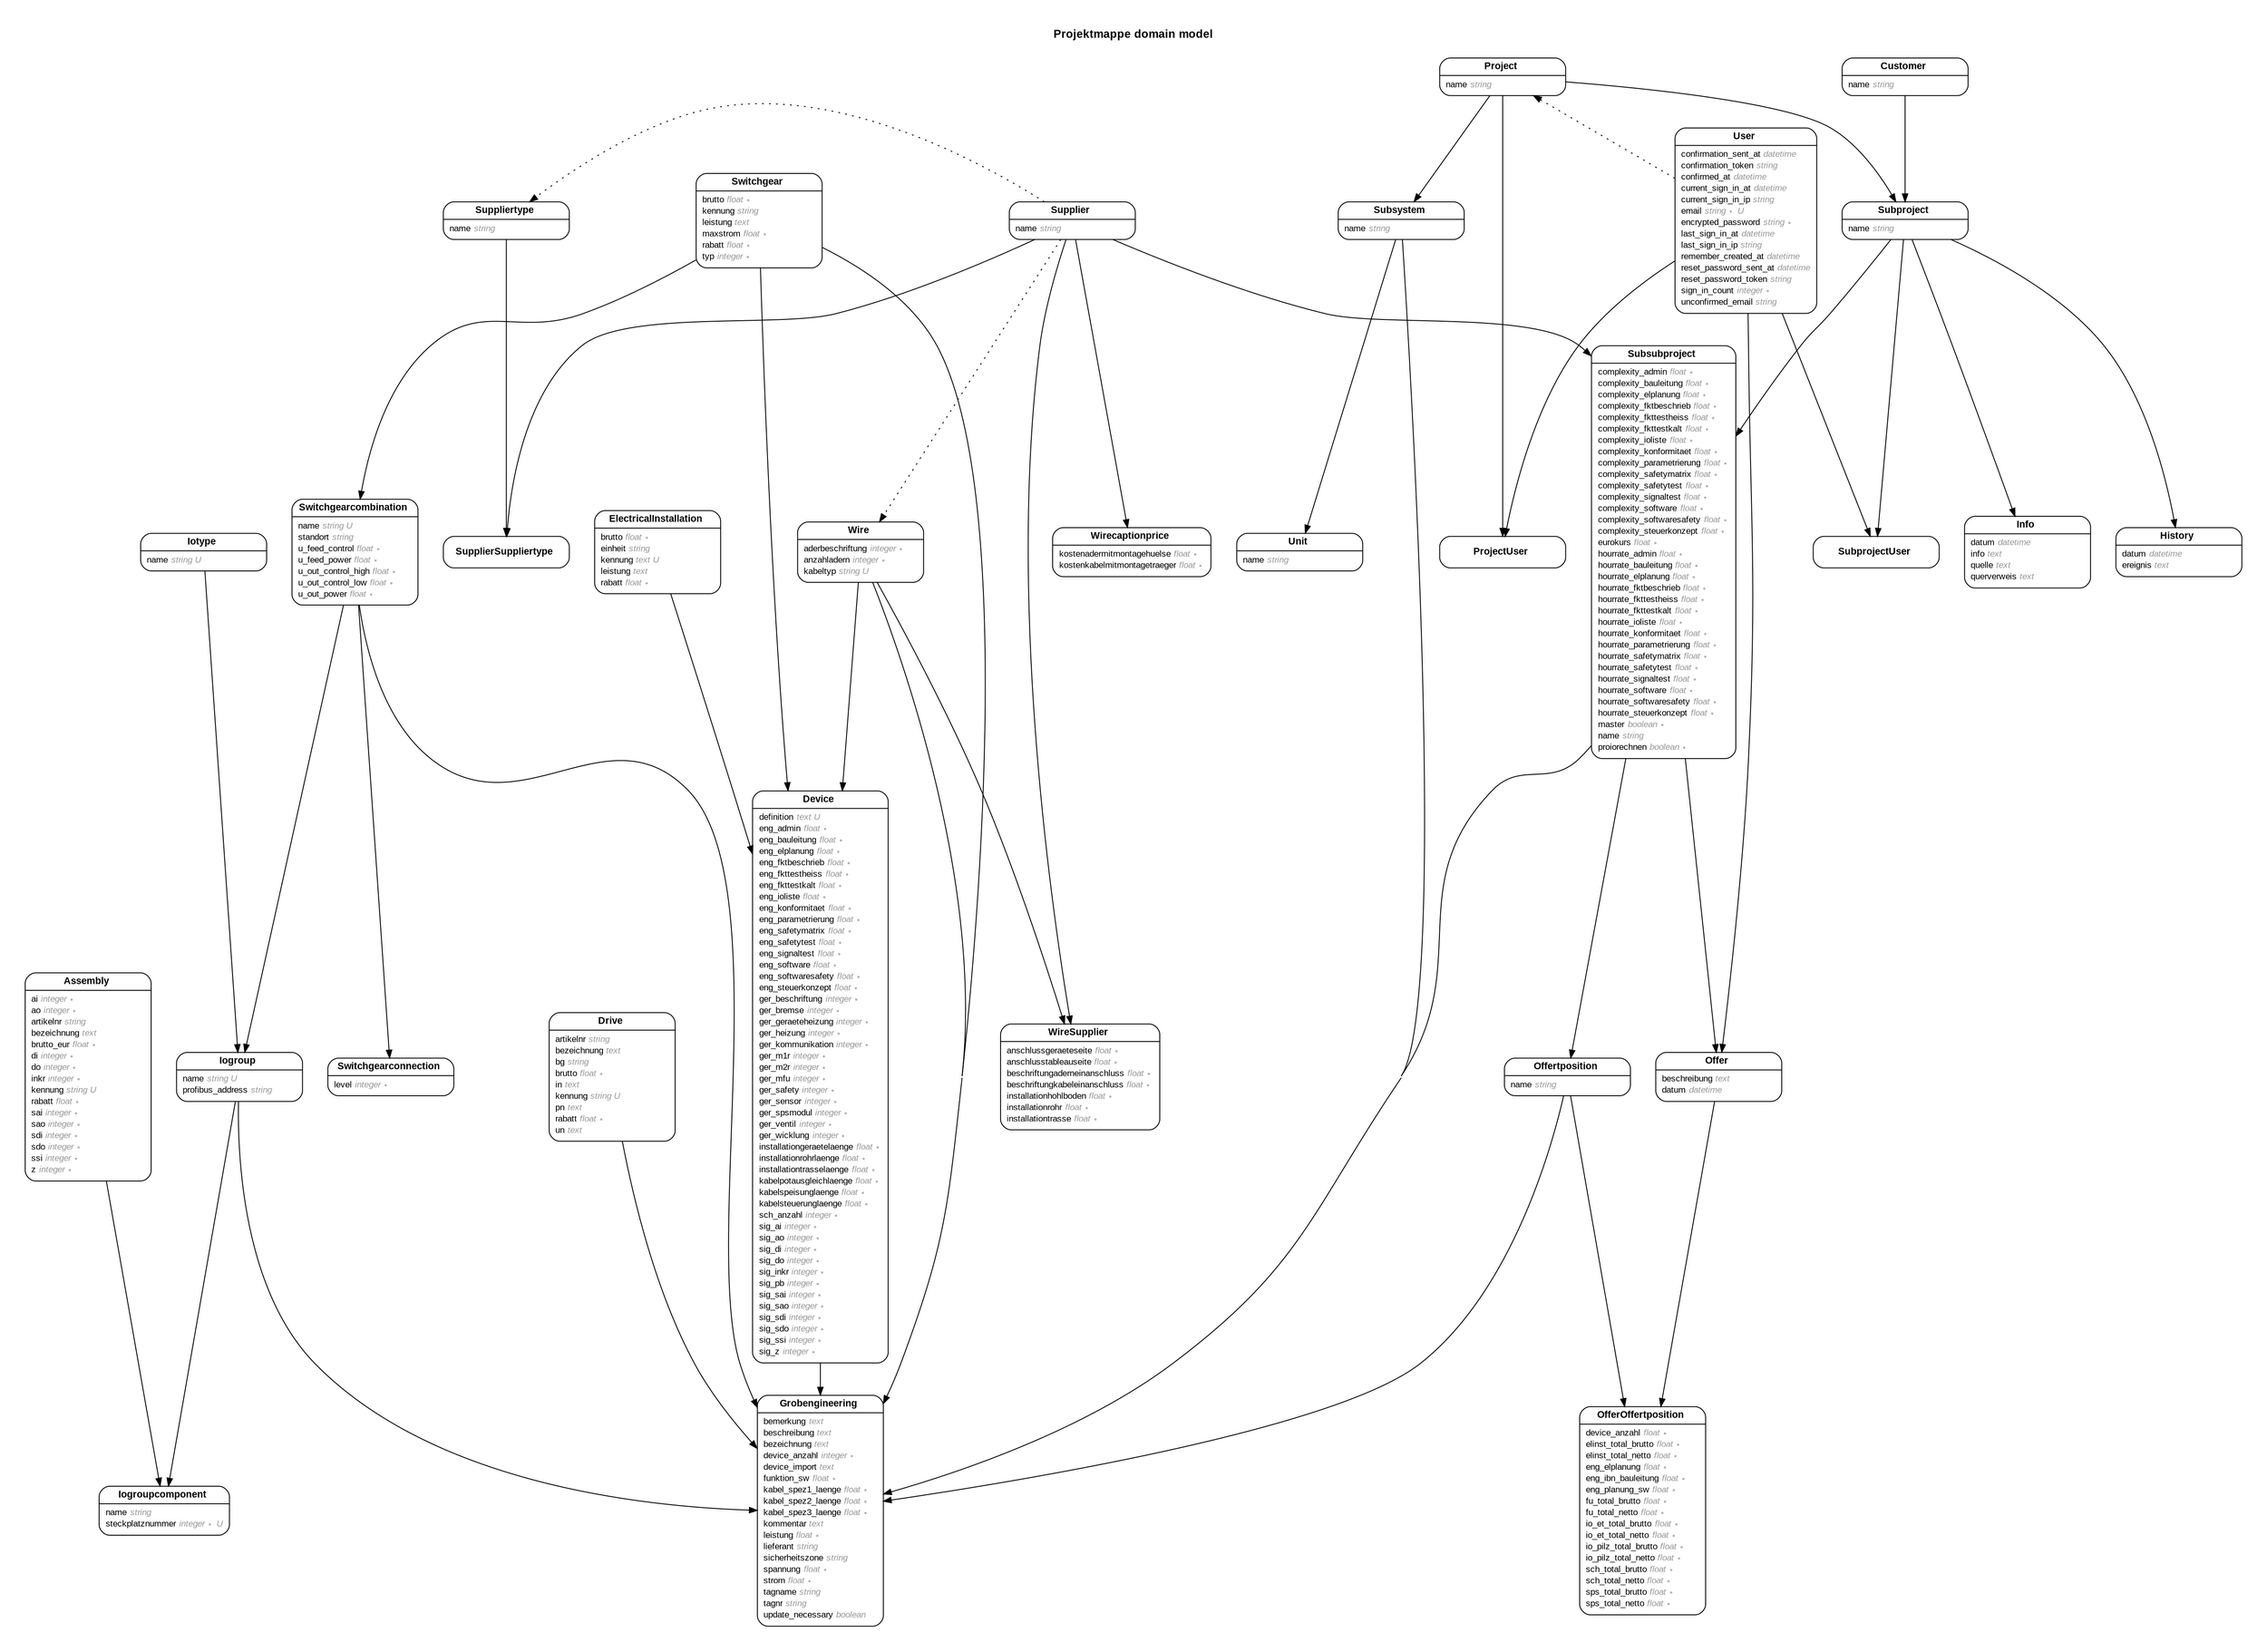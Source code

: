 digraph Projektmappe {
rankdir = "LR";
ranksep = "0.5";
nodesep = "0.4";
pad = "0.4,0.4";
margin = "0,0";
concentrate = "true";
labelloc = "t";
fontsize = "13";
fontname = "Arial Bold";
splines = "spline";
node[ shape  =  "Mrecord" , fontsize  =  "10" , fontname  =  "Arial" , margin  =  "0.07,0.05" , penwidth  =  "1.0"];
edge[ fontname  =  "Arial" , fontsize  =  "7" , dir  =  "both" , arrowsize  =  "0.9" , penwidth  =  "1.0" , labelangle  =  "32" , labeldistance  =  "1.8"];
rankdir = "TB";
label = "Projektmappe domain model\n\n";
m_Assembly [label = <{<table border="0" align="center" cellspacing="0.5" cellpadding="0" width="134">
  <tr><td align="center" valign="bottom" width="130"><font face="Arial Bold" point-size="11">Assembly</font></td></tr>
</table>
|
<table border="0" align="left" cellspacing="2" cellpadding="0" width="134">
  <tr><td align="left" width="130" port="ai">ai <font face="Arial Italic" color="grey60">integer ∗</font></td></tr>
  <tr><td align="left" width="130" port="ao">ao <font face="Arial Italic" color="grey60">integer ∗</font></td></tr>
  <tr><td align="left" width="130" port="artikelnr">artikelnr <font face="Arial Italic" color="grey60">string</font></td></tr>
  <tr><td align="left" width="130" port="bezeichnung">bezeichnung <font face="Arial Italic" color="grey60">text</font></td></tr>
  <tr><td align="left" width="130" port="brutto_eur">brutto_eur <font face="Arial Italic" color="grey60">float ∗</font></td></tr>
  <tr><td align="left" width="130" port="di">di <font face="Arial Italic" color="grey60">integer ∗</font></td></tr>
  <tr><td align="left" width="130" port="do">do <font face="Arial Italic" color="grey60">integer ∗</font></td></tr>
  <tr><td align="left" width="130" port="inkr">inkr <font face="Arial Italic" color="grey60">integer ∗</font></td></tr>
  <tr><td align="left" width="130" port="kennung">kennung <font face="Arial Italic" color="grey60">string U</font></td></tr>
  <tr><td align="left" width="130" port="rabatt">rabatt <font face="Arial Italic" color="grey60">float ∗</font></td></tr>
  <tr><td align="left" width="130" port="sai">sai <font face="Arial Italic" color="grey60">integer ∗</font></td></tr>
  <tr><td align="left" width="130" port="sao">sao <font face="Arial Italic" color="grey60">integer ∗</font></td></tr>
  <tr><td align="left" width="130" port="sdi">sdi <font face="Arial Italic" color="grey60">integer ∗</font></td></tr>
  <tr><td align="left" width="130" port="sdo">sdo <font face="Arial Italic" color="grey60">integer ∗</font></td></tr>
  <tr><td align="left" width="130" port="ssi">ssi <font face="Arial Italic" color="grey60">integer ∗</font></td></tr>
  <tr><td align="left" width="130" port="z">z <font face="Arial Italic" color="grey60">integer ∗</font></td></tr>
</table>
}>];
m_Customer [label = <{<table border="0" align="center" cellspacing="0.5" cellpadding="0" width="134">
  <tr><td align="center" valign="bottom" width="130"><font face="Arial Bold" point-size="11">Customer</font></td></tr>
</table>
|
<table border="0" align="left" cellspacing="2" cellpadding="0" width="134">
  <tr><td align="left" width="130" port="name">name <font face="Arial Italic" color="grey60">string</font></td></tr>
</table>
}>];
m_Device [label = <{<table border="0" align="center" cellspacing="0.5" cellpadding="0" width="134">
  <tr><td align="center" valign="bottom" width="130"><font face="Arial Bold" point-size="11">Device</font></td></tr>
</table>
|
<table border="0" align="left" cellspacing="2" cellpadding="0" width="134">
  <tr><td align="left" width="130" port="definition">definition <font face="Arial Italic" color="grey60">text U</font></td></tr>
  <tr><td align="left" width="130" port="eng_admin">eng_admin <font face="Arial Italic" color="grey60">float ∗</font></td></tr>
  <tr><td align="left" width="130" port="eng_bauleitung">eng_bauleitung <font face="Arial Italic" color="grey60">float ∗</font></td></tr>
  <tr><td align="left" width="130" port="eng_elplanung">eng_elplanung <font face="Arial Italic" color="grey60">float ∗</font></td></tr>
  <tr><td align="left" width="130" port="eng_fktbeschrieb">eng_fktbeschrieb <font face="Arial Italic" color="grey60">float ∗</font></td></tr>
  <tr><td align="left" width="130" port="eng_fkttestheiss">eng_fkttestheiss <font face="Arial Italic" color="grey60">float ∗</font></td></tr>
  <tr><td align="left" width="130" port="eng_fkttestkalt">eng_fkttestkalt <font face="Arial Italic" color="grey60">float ∗</font></td></tr>
  <tr><td align="left" width="130" port="eng_ioliste">eng_ioliste <font face="Arial Italic" color="grey60">float ∗</font></td></tr>
  <tr><td align="left" width="130" port="eng_konformitaet">eng_konformitaet <font face="Arial Italic" color="grey60">float ∗</font></td></tr>
  <tr><td align="left" width="130" port="eng_parametrierung">eng_parametrierung <font face="Arial Italic" color="grey60">float ∗</font></td></tr>
  <tr><td align="left" width="130" port="eng_safetymatrix">eng_safetymatrix <font face="Arial Italic" color="grey60">float ∗</font></td></tr>
  <tr><td align="left" width="130" port="eng_safetytest">eng_safetytest <font face="Arial Italic" color="grey60">float ∗</font></td></tr>
  <tr><td align="left" width="130" port="eng_signaltest">eng_signaltest <font face="Arial Italic" color="grey60">float ∗</font></td></tr>
  <tr><td align="left" width="130" port="eng_software">eng_software <font face="Arial Italic" color="grey60">float ∗</font></td></tr>
  <tr><td align="left" width="130" port="eng_softwaresafety">eng_softwaresafety <font face="Arial Italic" color="grey60">float ∗</font></td></tr>
  <tr><td align="left" width="130" port="eng_steuerkonzept">eng_steuerkonzept <font face="Arial Italic" color="grey60">float ∗</font></td></tr>
  <tr><td align="left" width="130" port="ger_beschriftung">ger_beschriftung <font face="Arial Italic" color="grey60">integer ∗</font></td></tr>
  <tr><td align="left" width="130" port="ger_bremse">ger_bremse <font face="Arial Italic" color="grey60">integer ∗</font></td></tr>
  <tr><td align="left" width="130" port="ger_geraeteheizung">ger_geraeteheizung <font face="Arial Italic" color="grey60">integer ∗</font></td></tr>
  <tr><td align="left" width="130" port="ger_heizung">ger_heizung <font face="Arial Italic" color="grey60">integer ∗</font></td></tr>
  <tr><td align="left" width="130" port="ger_kommunikation">ger_kommunikation <font face="Arial Italic" color="grey60">integer ∗</font></td></tr>
  <tr><td align="left" width="130" port="ger_m1r">ger_m1r <font face="Arial Italic" color="grey60">integer ∗</font></td></tr>
  <tr><td align="left" width="130" port="ger_m2r">ger_m2r <font face="Arial Italic" color="grey60">integer ∗</font></td></tr>
  <tr><td align="left" width="130" port="ger_mfu">ger_mfu <font face="Arial Italic" color="grey60">integer ∗</font></td></tr>
  <tr><td align="left" width="130" port="ger_safety">ger_safety <font face="Arial Italic" color="grey60">integer ∗</font></td></tr>
  <tr><td align="left" width="130" port="ger_sensor">ger_sensor <font face="Arial Italic" color="grey60">integer ∗</font></td></tr>
  <tr><td align="left" width="130" port="ger_spsmodul">ger_spsmodul <font face="Arial Italic" color="grey60">integer ∗</font></td></tr>
  <tr><td align="left" width="130" port="ger_ventil">ger_ventil <font face="Arial Italic" color="grey60">integer ∗</font></td></tr>
  <tr><td align="left" width="130" port="ger_wicklung">ger_wicklung <font face="Arial Italic" color="grey60">integer ∗</font></td></tr>
  <tr><td align="left" width="130" port="installationgeraetelaenge">installationgeraetelaenge <font face="Arial Italic" color="grey60">float ∗</font></td></tr>
  <tr><td align="left" width="130" port="installationrohrlaenge">installationrohrlaenge <font face="Arial Italic" color="grey60">float ∗</font></td></tr>
  <tr><td align="left" width="130" port="installationtrasselaenge">installationtrasselaenge <font face="Arial Italic" color="grey60">float ∗</font></td></tr>
  <tr><td align="left" width="130" port="kabelpotausgleichlaenge">kabelpotausgleichlaenge <font face="Arial Italic" color="grey60">float ∗</font></td></tr>
  <tr><td align="left" width="130" port="kabelspeisunglaenge">kabelspeisunglaenge <font face="Arial Italic" color="grey60">float ∗</font></td></tr>
  <tr><td align="left" width="130" port="kabelsteuerunglaenge">kabelsteuerunglaenge <font face="Arial Italic" color="grey60">float ∗</font></td></tr>
  <tr><td align="left" width="130" port="sch_anzahl">sch_anzahl <font face="Arial Italic" color="grey60">integer ∗</font></td></tr>
  <tr><td align="left" width="130" port="sig_ai">sig_ai <font face="Arial Italic" color="grey60">integer ∗</font></td></tr>
  <tr><td align="left" width="130" port="sig_ao">sig_ao <font face="Arial Italic" color="grey60">integer ∗</font></td></tr>
  <tr><td align="left" width="130" port="sig_di">sig_di <font face="Arial Italic" color="grey60">integer ∗</font></td></tr>
  <tr><td align="left" width="130" port="sig_do">sig_do <font face="Arial Italic" color="grey60">integer ∗</font></td></tr>
  <tr><td align="left" width="130" port="sig_inkr">sig_inkr <font face="Arial Italic" color="grey60">integer ∗</font></td></tr>
  <tr><td align="left" width="130" port="sig_pb">sig_pb <font face="Arial Italic" color="grey60">integer ∗</font></td></tr>
  <tr><td align="left" width="130" port="sig_sai">sig_sai <font face="Arial Italic" color="grey60">integer ∗</font></td></tr>
  <tr><td align="left" width="130" port="sig_sao">sig_sao <font face="Arial Italic" color="grey60">integer ∗</font></td></tr>
  <tr><td align="left" width="130" port="sig_sdi">sig_sdi <font face="Arial Italic" color="grey60">integer ∗</font></td></tr>
  <tr><td align="left" width="130" port="sig_sdo">sig_sdo <font face="Arial Italic" color="grey60">integer ∗</font></td></tr>
  <tr><td align="left" width="130" port="sig_ssi">sig_ssi <font face="Arial Italic" color="grey60">integer ∗</font></td></tr>
  <tr><td align="left" width="130" port="sig_z">sig_z <font face="Arial Italic" color="grey60">integer ∗</font></td></tr>
</table>
}>];
m_Drive [label = <{<table border="0" align="center" cellspacing="0.5" cellpadding="0" width="134">
  <tr><td align="center" valign="bottom" width="130"><font face="Arial Bold" point-size="11">Drive</font></td></tr>
</table>
|
<table border="0" align="left" cellspacing="2" cellpadding="0" width="134">
  <tr><td align="left" width="130" port="artikelnr">artikelnr <font face="Arial Italic" color="grey60">string</font></td></tr>
  <tr><td align="left" width="130" port="bezeichnung">bezeichnung <font face="Arial Italic" color="grey60">text</font></td></tr>
  <tr><td align="left" width="130" port="bg">bg <font face="Arial Italic" color="grey60">string</font></td></tr>
  <tr><td align="left" width="130" port="brutto">brutto <font face="Arial Italic" color="grey60">float ∗</font></td></tr>
  <tr><td align="left" width="130" port="in">in <font face="Arial Italic" color="grey60">text</font></td></tr>
  <tr><td align="left" width="130" port="kennung">kennung <font face="Arial Italic" color="grey60">string U</font></td></tr>
  <tr><td align="left" width="130" port="pn">pn <font face="Arial Italic" color="grey60">text</font></td></tr>
  <tr><td align="left" width="130" port="rabatt">rabatt <font face="Arial Italic" color="grey60">float ∗</font></td></tr>
  <tr><td align="left" width="130" port="un">un <font face="Arial Italic" color="grey60">text</font></td></tr>
</table>
}>];
m_ElectricalInstallation [label = <{<table border="0" align="center" cellspacing="0.5" cellpadding="0" width="134">
  <tr><td align="center" valign="bottom" width="130"><font face="Arial Bold" point-size="11">ElectricalInstallation</font></td></tr>
</table>
|
<table border="0" align="left" cellspacing="2" cellpadding="0" width="134">
  <tr><td align="left" width="130" port="brutto">brutto <font face="Arial Italic" color="grey60">float ∗</font></td></tr>
  <tr><td align="left" width="130" port="einheit">einheit <font face="Arial Italic" color="grey60">string</font></td></tr>
  <tr><td align="left" width="130" port="kennung">kennung <font face="Arial Italic" color="grey60">text U</font></td></tr>
  <tr><td align="left" width="130" port="leistung">leistung <font face="Arial Italic" color="grey60">text</font></td></tr>
  <tr><td align="left" width="130" port="rabatt">rabatt <font face="Arial Italic" color="grey60">float ∗</font></td></tr>
</table>
}>];
m_Grobengineering [label = <{<table border="0" align="center" cellspacing="0.5" cellpadding="0" width="134">
  <tr><td align="center" valign="bottom" width="130"><font face="Arial Bold" point-size="11">Grobengineering</font></td></tr>
</table>
|
<table border="0" align="left" cellspacing="2" cellpadding="0" width="134">
  <tr><td align="left" width="130" port="bemerkung">bemerkung <font face="Arial Italic" color="grey60">text</font></td></tr>
  <tr><td align="left" width="130" port="beschreibung">beschreibung <font face="Arial Italic" color="grey60">text</font></td></tr>
  <tr><td align="left" width="130" port="bezeichnung">bezeichnung <font face="Arial Italic" color="grey60">text</font></td></tr>
  <tr><td align="left" width="130" port="device_anzahl">device_anzahl <font face="Arial Italic" color="grey60">integer ∗</font></td></tr>
  <tr><td align="left" width="130" port="device_import">device_import <font face="Arial Italic" color="grey60">text</font></td></tr>
  <tr><td align="left" width="130" port="funktion_sw">funktion_sw <font face="Arial Italic" color="grey60">float ∗</font></td></tr>
  <tr><td align="left" width="130" port="kabel_spez1_laenge">kabel_spez1_laenge <font face="Arial Italic" color="grey60">float ∗</font></td></tr>
  <tr><td align="left" width="130" port="kabel_spez2_laenge">kabel_spez2_laenge <font face="Arial Italic" color="grey60">float ∗</font></td></tr>
  <tr><td align="left" width="130" port="kabel_spez3_laenge">kabel_spez3_laenge <font face="Arial Italic" color="grey60">float ∗</font></td></tr>
  <tr><td align="left" width="130" port="kommentar">kommentar <font face="Arial Italic" color="grey60">text</font></td></tr>
  <tr><td align="left" width="130" port="leistung">leistung <font face="Arial Italic" color="grey60">float ∗</font></td></tr>
  <tr><td align="left" width="130" port="lieferant">lieferant <font face="Arial Italic" color="grey60">string</font></td></tr>
  <tr><td align="left" width="130" port="sicherheitszone">sicherheitszone <font face="Arial Italic" color="grey60">string</font></td></tr>
  <tr><td align="left" width="130" port="spannung">spannung <font face="Arial Italic" color="grey60">float ∗</font></td></tr>
  <tr><td align="left" width="130" port="strom">strom <font face="Arial Italic" color="grey60">float ∗</font></td></tr>
  <tr><td align="left" width="130" port="tagname">tagname <font face="Arial Italic" color="grey60">string</font></td></tr>
  <tr><td align="left" width="130" port="tagnr">tagnr <font face="Arial Italic" color="grey60">string</font></td></tr>
  <tr><td align="left" width="130" port="update_necessary">update_necessary <font face="Arial Italic" color="grey60">boolean</font></td></tr>
</table>
}>];
m_History [label = <{<table border="0" align="center" cellspacing="0.5" cellpadding="0" width="134">
  <tr><td align="center" valign="bottom" width="130"><font face="Arial Bold" point-size="11">History</font></td></tr>
</table>
|
<table border="0" align="left" cellspacing="2" cellpadding="0" width="134">
  <tr><td align="left" width="130" port="datum">datum <font face="Arial Italic" color="grey60">datetime</font></td></tr>
  <tr><td align="left" width="130" port="ereignis">ereignis <font face="Arial Italic" color="grey60">text</font></td></tr>
</table>
}>];
m_Info [label = <{<table border="0" align="center" cellspacing="0.5" cellpadding="0" width="134">
  <tr><td align="center" valign="bottom" width="130"><font face="Arial Bold" point-size="11">Info</font></td></tr>
</table>
|
<table border="0" align="left" cellspacing="2" cellpadding="0" width="134">
  <tr><td align="left" width="130" port="datum">datum <font face="Arial Italic" color="grey60">datetime</font></td></tr>
  <tr><td align="left" width="130" port="info">info <font face="Arial Italic" color="grey60">text</font></td></tr>
  <tr><td align="left" width="130" port="quelle">quelle <font face="Arial Italic" color="grey60">text</font></td></tr>
  <tr><td align="left" width="130" port="querverweis">querverweis <font face="Arial Italic" color="grey60">text</font></td></tr>
</table>
}>];
m_Iogroup [label = <{<table border="0" align="center" cellspacing="0.5" cellpadding="0" width="134">
  <tr><td align="center" valign="bottom" width="130"><font face="Arial Bold" point-size="11">Iogroup</font></td></tr>
</table>
|
<table border="0" align="left" cellspacing="2" cellpadding="0" width="134">
  <tr><td align="left" width="130" port="name">name <font face="Arial Italic" color="grey60">string U</font></td></tr>
  <tr><td align="left" width="130" port="profibus_address">profibus_address <font face="Arial Italic" color="grey60">string</font></td></tr>
</table>
}>];
m_Iogroupcomponent [label = <{<table border="0" align="center" cellspacing="0.5" cellpadding="0" width="134">
  <tr><td align="center" valign="bottom" width="130"><font face="Arial Bold" point-size="11">Iogroupcomponent</font></td></tr>
</table>
|
<table border="0" align="left" cellspacing="2" cellpadding="0" width="134">
  <tr><td align="left" width="130" port="name">name <font face="Arial Italic" color="grey60">string</font></td></tr>
  <tr><td align="left" width="130" port="steckplatznummer">steckplatznummer <font face="Arial Italic" color="grey60">integer ∗ U</font></td></tr>
</table>
}>];
m_Iotype [label = <{<table border="0" align="center" cellspacing="0.5" cellpadding="0" width="134">
  <tr><td align="center" valign="bottom" width="130"><font face="Arial Bold" point-size="11">Iotype</font></td></tr>
</table>
|
<table border="0" align="left" cellspacing="2" cellpadding="0" width="134">
  <tr><td align="left" width="130" port="name">name <font face="Arial Italic" color="grey60">string U</font></td></tr>
</table>
}>];
m_Offer [label = <{<table border="0" align="center" cellspacing="0.5" cellpadding="0" width="134">
  <tr><td align="center" valign="bottom" width="130"><font face="Arial Bold" point-size="11">Offer</font></td></tr>
</table>
|
<table border="0" align="left" cellspacing="2" cellpadding="0" width="134">
  <tr><td align="left" width="130" port="beschreibung">beschreibung <font face="Arial Italic" color="grey60">text</font></td></tr>
  <tr><td align="left" width="130" port="datum">datum <font face="Arial Italic" color="grey60">datetime</font></td></tr>
</table>
}>];
m_OfferOffertposition [label = <{<table border="0" align="center" cellspacing="0.5" cellpadding="0" width="134">
  <tr><td align="center" valign="bottom" width="130"><font face="Arial Bold" point-size="11">OfferOffertposition</font></td></tr>
</table>
|
<table border="0" align="left" cellspacing="2" cellpadding="0" width="134">
  <tr><td align="left" width="130" port="device_anzahl">device_anzahl <font face="Arial Italic" color="grey60">float ∗</font></td></tr>
  <tr><td align="left" width="130" port="elinst_total_brutto">elinst_total_brutto <font face="Arial Italic" color="grey60">float ∗</font></td></tr>
  <tr><td align="left" width="130" port="elinst_total_netto">elinst_total_netto <font face="Arial Italic" color="grey60">float ∗</font></td></tr>
  <tr><td align="left" width="130" port="eng_elplanung">eng_elplanung <font face="Arial Italic" color="grey60">float ∗</font></td></tr>
  <tr><td align="left" width="130" port="eng_ibn_bauleitung">eng_ibn_bauleitung <font face="Arial Italic" color="grey60">float ∗</font></td></tr>
  <tr><td align="left" width="130" port="eng_planung_sw">eng_planung_sw <font face="Arial Italic" color="grey60">float ∗</font></td></tr>
  <tr><td align="left" width="130" port="fu_total_brutto">fu_total_brutto <font face="Arial Italic" color="grey60">float ∗</font></td></tr>
  <tr><td align="left" width="130" port="fu_total_netto">fu_total_netto <font face="Arial Italic" color="grey60">float ∗</font></td></tr>
  <tr><td align="left" width="130" port="io_et_total_brutto">io_et_total_brutto <font face="Arial Italic" color="grey60">float ∗</font></td></tr>
  <tr><td align="left" width="130" port="io_et_total_netto">io_et_total_netto <font face="Arial Italic" color="grey60">float ∗</font></td></tr>
  <tr><td align="left" width="130" port="io_pilz_total_brutto">io_pilz_total_brutto <font face="Arial Italic" color="grey60">float ∗</font></td></tr>
  <tr><td align="left" width="130" port="io_pilz_total_netto">io_pilz_total_netto <font face="Arial Italic" color="grey60">float ∗</font></td></tr>
  <tr><td align="left" width="130" port="sch_total_brutto">sch_total_brutto <font face="Arial Italic" color="grey60">float ∗</font></td></tr>
  <tr><td align="left" width="130" port="sch_total_netto">sch_total_netto <font face="Arial Italic" color="grey60">float ∗</font></td></tr>
  <tr><td align="left" width="130" port="sps_total_brutto">sps_total_brutto <font face="Arial Italic" color="grey60">float ∗</font></td></tr>
  <tr><td align="left" width="130" port="sps_total_netto">sps_total_netto <font face="Arial Italic" color="grey60">float ∗</font></td></tr>
</table>
}>];
m_Offertposition [label = <{<table border="0" align="center" cellspacing="0.5" cellpadding="0" width="134">
  <tr><td align="center" valign="bottom" width="130"><font face="Arial Bold" point-size="11">Offertposition</font></td></tr>
</table>
|
<table border="0" align="left" cellspacing="2" cellpadding="0" width="134">
  <tr><td align="left" width="130" port="name">name <font face="Arial Italic" color="grey60">string</font></td></tr>
</table>
}>];
m_Project [label = <{<table border="0" align="center" cellspacing="0.5" cellpadding="0" width="134">
  <tr><td align="center" valign="bottom" width="130"><font face="Arial Bold" point-size="11">Project</font></td></tr>
</table>
|
<table border="0" align="left" cellspacing="2" cellpadding="0" width="134">
  <tr><td align="left" width="130" port="name">name <font face="Arial Italic" color="grey60">string</font></td></tr>
</table>
}>];
m_ProjectUser [label = <{<table border="0" align="center" cellspacing="0.5" cellpadding="0" width="134">
  <tr><td align="center" valign="bottom" width="130"><font face="Arial Bold" point-size="11">ProjectUser</font></td></tr>
</table>
}>];
m_Subproject [label = <{<table border="0" align="center" cellspacing="0.5" cellpadding="0" width="134">
  <tr><td align="center" valign="bottom" width="130"><font face="Arial Bold" point-size="11">Subproject</font></td></tr>
</table>
|
<table border="0" align="left" cellspacing="2" cellpadding="0" width="134">
  <tr><td align="left" width="130" port="name">name <font face="Arial Italic" color="grey60">string</font></td></tr>
</table>
}>];
m_SubprojectUser [label = <{<table border="0" align="center" cellspacing="0.5" cellpadding="0" width="134">
  <tr><td align="center" valign="bottom" width="130"><font face="Arial Bold" point-size="11">SubprojectUser</font></td></tr>
</table>
}>];
m_Subsubproject [label = <{<table border="0" align="center" cellspacing="0.5" cellpadding="0" width="134">
  <tr><td align="center" valign="bottom" width="130"><font face="Arial Bold" point-size="11">Subsubproject</font></td></tr>
</table>
|
<table border="0" align="left" cellspacing="2" cellpadding="0" width="134">
  <tr><td align="left" width="130" port="complexity_admin">complexity_admin <font face="Arial Italic" color="grey60">float ∗</font></td></tr>
  <tr><td align="left" width="130" port="complexity_bauleitung">complexity_bauleitung <font face="Arial Italic" color="grey60">float ∗</font></td></tr>
  <tr><td align="left" width="130" port="complexity_elplanung">complexity_elplanung <font face="Arial Italic" color="grey60">float ∗</font></td></tr>
  <tr><td align="left" width="130" port="complexity_fktbeschrieb">complexity_fktbeschrieb <font face="Arial Italic" color="grey60">float ∗</font></td></tr>
  <tr><td align="left" width="130" port="complexity_fkttestheiss">complexity_fkttestheiss <font face="Arial Italic" color="grey60">float ∗</font></td></tr>
  <tr><td align="left" width="130" port="complexity_fkttestkalt">complexity_fkttestkalt <font face="Arial Italic" color="grey60">float ∗</font></td></tr>
  <tr><td align="left" width="130" port="complexity_ioliste">complexity_ioliste <font face="Arial Italic" color="grey60">float ∗</font></td></tr>
  <tr><td align="left" width="130" port="complexity_konformitaet">complexity_konformitaet <font face="Arial Italic" color="grey60">float ∗</font></td></tr>
  <tr><td align="left" width="130" port="complexity_parametrierung">complexity_parametrierung <font face="Arial Italic" color="grey60">float ∗</font></td></tr>
  <tr><td align="left" width="130" port="complexity_safetymatrix">complexity_safetymatrix <font face="Arial Italic" color="grey60">float ∗</font></td></tr>
  <tr><td align="left" width="130" port="complexity_safetytest">complexity_safetytest <font face="Arial Italic" color="grey60">float ∗</font></td></tr>
  <tr><td align="left" width="130" port="complexity_signaltest">complexity_signaltest <font face="Arial Italic" color="grey60">float ∗</font></td></tr>
  <tr><td align="left" width="130" port="complexity_software">complexity_software <font face="Arial Italic" color="grey60">float ∗</font></td></tr>
  <tr><td align="left" width="130" port="complexity_softwaresafety">complexity_softwaresafety <font face="Arial Italic" color="grey60">float ∗</font></td></tr>
  <tr><td align="left" width="130" port="complexity_steuerkonzept">complexity_steuerkonzept <font face="Arial Italic" color="grey60">float ∗</font></td></tr>
  <tr><td align="left" width="130" port="eurokurs">eurokurs <font face="Arial Italic" color="grey60">float ∗</font></td></tr>
  <tr><td align="left" width="130" port="hourrate_admin">hourrate_admin <font face="Arial Italic" color="grey60">float ∗</font></td></tr>
  <tr><td align="left" width="130" port="hourrate_bauleitung">hourrate_bauleitung <font face="Arial Italic" color="grey60">float ∗</font></td></tr>
  <tr><td align="left" width="130" port="hourrate_elplanung">hourrate_elplanung <font face="Arial Italic" color="grey60">float ∗</font></td></tr>
  <tr><td align="left" width="130" port="hourrate_fktbeschrieb">hourrate_fktbeschrieb <font face="Arial Italic" color="grey60">float ∗</font></td></tr>
  <tr><td align="left" width="130" port="hourrate_fkttestheiss">hourrate_fkttestheiss <font face="Arial Italic" color="grey60">float ∗</font></td></tr>
  <tr><td align="left" width="130" port="hourrate_fkttestkalt">hourrate_fkttestkalt <font face="Arial Italic" color="grey60">float ∗</font></td></tr>
  <tr><td align="left" width="130" port="hourrate_ioliste">hourrate_ioliste <font face="Arial Italic" color="grey60">float ∗</font></td></tr>
  <tr><td align="left" width="130" port="hourrate_konformitaet">hourrate_konformitaet <font face="Arial Italic" color="grey60">float ∗</font></td></tr>
  <tr><td align="left" width="130" port="hourrate_parametrierung">hourrate_parametrierung <font face="Arial Italic" color="grey60">float ∗</font></td></tr>
  <tr><td align="left" width="130" port="hourrate_safetymatrix">hourrate_safetymatrix <font face="Arial Italic" color="grey60">float ∗</font></td></tr>
  <tr><td align="left" width="130" port="hourrate_safetytest">hourrate_safetytest <font face="Arial Italic" color="grey60">float ∗</font></td></tr>
  <tr><td align="left" width="130" port="hourrate_signaltest">hourrate_signaltest <font face="Arial Italic" color="grey60">float ∗</font></td></tr>
  <tr><td align="left" width="130" port="hourrate_software">hourrate_software <font face="Arial Italic" color="grey60">float ∗</font></td></tr>
  <tr><td align="left" width="130" port="hourrate_softwaresafety">hourrate_softwaresafety <font face="Arial Italic" color="grey60">float ∗</font></td></tr>
  <tr><td align="left" width="130" port="hourrate_steuerkonzept">hourrate_steuerkonzept <font face="Arial Italic" color="grey60">float ∗</font></td></tr>
  <tr><td align="left" width="130" port="master">master <font face="Arial Italic" color="grey60">boolean ∗</font></td></tr>
  <tr><td align="left" width="130" port="name">name <font face="Arial Italic" color="grey60">string</font></td></tr>
  <tr><td align="left" width="130" port="proiorechnen">proiorechnen <font face="Arial Italic" color="grey60">boolean ∗</font></td></tr>
</table>
}>];
m_Subsystem [label = <{<table border="0" align="center" cellspacing="0.5" cellpadding="0" width="134">
  <tr><td align="center" valign="bottom" width="130"><font face="Arial Bold" point-size="11">Subsystem</font></td></tr>
</table>
|
<table border="0" align="left" cellspacing="2" cellpadding="0" width="134">
  <tr><td align="left" width="130" port="name">name <font face="Arial Italic" color="grey60">string</font></td></tr>
</table>
}>];
m_Supplier [label = <{<table border="0" align="center" cellspacing="0.5" cellpadding="0" width="134">
  <tr><td align="center" valign="bottom" width="130"><font face="Arial Bold" point-size="11">Supplier</font></td></tr>
</table>
|
<table border="0" align="left" cellspacing="2" cellpadding="0" width="134">
  <tr><td align="left" width="130" port="name">name <font face="Arial Italic" color="grey60">string</font></td></tr>
</table>
}>];
m_SupplierSuppliertype [label = <{<table border="0" align="center" cellspacing="0.5" cellpadding="0" width="134">
  <tr><td align="center" valign="bottom" width="130"><font face="Arial Bold" point-size="11">SupplierSuppliertype</font></td></tr>
</table>
}>];
m_Suppliertype [label = <{<table border="0" align="center" cellspacing="0.5" cellpadding="0" width="134">
  <tr><td align="center" valign="bottom" width="130"><font face="Arial Bold" point-size="11">Suppliertype</font></td></tr>
</table>
|
<table border="0" align="left" cellspacing="2" cellpadding="0" width="134">
  <tr><td align="left" width="130" port="name">name <font face="Arial Italic" color="grey60">string</font></td></tr>
</table>
}>];
m_Switchgear [label = <{<table border="0" align="center" cellspacing="0.5" cellpadding="0" width="134">
  <tr><td align="center" valign="bottom" width="130"><font face="Arial Bold" point-size="11">Switchgear</font></td></tr>
</table>
|
<table border="0" align="left" cellspacing="2" cellpadding="0" width="134">
  <tr><td align="left" width="130" port="brutto">brutto <font face="Arial Italic" color="grey60">float ∗</font></td></tr>
  <tr><td align="left" width="130" port="kennung">kennung <font face="Arial Italic" color="grey60">string</font></td></tr>
  <tr><td align="left" width="130" port="leistung">leistung <font face="Arial Italic" color="grey60">text</font></td></tr>
  <tr><td align="left" width="130" port="maxstrom">maxstrom <font face="Arial Italic" color="grey60">float ∗</font></td></tr>
  <tr><td align="left" width="130" port="rabatt">rabatt <font face="Arial Italic" color="grey60">float ∗</font></td></tr>
  <tr><td align="left" width="130" port="typ">typ <font face="Arial Italic" color="grey60">integer ∗</font></td></tr>
</table>
}>];
m_Switchgearcombination [label = <{<table border="0" align="center" cellspacing="0.5" cellpadding="0" width="134">
  <tr><td align="center" valign="bottom" width="130"><font face="Arial Bold" point-size="11">Switchgearcombination</font></td></tr>
</table>
|
<table border="0" align="left" cellspacing="2" cellpadding="0" width="134">
  <tr><td align="left" width="130" port="name">name <font face="Arial Italic" color="grey60">string U</font></td></tr>
  <tr><td align="left" width="130" port="standort">standort <font face="Arial Italic" color="grey60">string</font></td></tr>
  <tr><td align="left" width="130" port="u_feed_control">u_feed_control <font face="Arial Italic" color="grey60">float ∗</font></td></tr>
  <tr><td align="left" width="130" port="u_feed_power">u_feed_power <font face="Arial Italic" color="grey60">float ∗</font></td></tr>
  <tr><td align="left" width="130" port="u_out_control_high">u_out_control_high <font face="Arial Italic" color="grey60">float ∗</font></td></tr>
  <tr><td align="left" width="130" port="u_out_control_low">u_out_control_low <font face="Arial Italic" color="grey60">float ∗</font></td></tr>
  <tr><td align="left" width="130" port="u_out_power">u_out_power <font face="Arial Italic" color="grey60">float ∗</font></td></tr>
</table>
}>];
m_Switchgearconnection [label = <{<table border="0" align="center" cellspacing="0.5" cellpadding="0" width="134">
  <tr><td align="center" valign="bottom" width="130"><font face="Arial Bold" point-size="11">Switchgearconnection</font></td></tr>
</table>
|
<table border="0" align="left" cellspacing="2" cellpadding="0" width="134">
  <tr><td align="left" width="130" port="level">level <font face="Arial Italic" color="grey60">integer ∗</font></td></tr>
</table>
}>];
m_Unit [label = <{<table border="0" align="center" cellspacing="0.5" cellpadding="0" width="134">
  <tr><td align="center" valign="bottom" width="130"><font face="Arial Bold" point-size="11">Unit</font></td></tr>
</table>
|
<table border="0" align="left" cellspacing="2" cellpadding="0" width="134">
  <tr><td align="left" width="130" port="name">name <font face="Arial Italic" color="grey60">string</font></td></tr>
</table>
}>];
m_User [label = <{<table border="0" align="center" cellspacing="0.5" cellpadding="0" width="134">
  <tr><td align="center" valign="bottom" width="130"><font face="Arial Bold" point-size="11">User</font></td></tr>
</table>
|
<table border="0" align="left" cellspacing="2" cellpadding="0" width="134">
  <tr><td align="left" width="130" port="confirmation_sent_at">confirmation_sent_at <font face="Arial Italic" color="grey60">datetime</font></td></tr>
  <tr><td align="left" width="130" port="confirmation_token">confirmation_token <font face="Arial Italic" color="grey60">string</font></td></tr>
  <tr><td align="left" width="130" port="confirmed_at">confirmed_at <font face="Arial Italic" color="grey60">datetime</font></td></tr>
  <tr><td align="left" width="130" port="current_sign_in_at">current_sign_in_at <font face="Arial Italic" color="grey60">datetime</font></td></tr>
  <tr><td align="left" width="130" port="current_sign_in_ip">current_sign_in_ip <font face="Arial Italic" color="grey60">string</font></td></tr>
  <tr><td align="left" width="130" port="email">email <font face="Arial Italic" color="grey60">string ∗ U</font></td></tr>
  <tr><td align="left" width="130" port="encrypted_password">encrypted_password <font face="Arial Italic" color="grey60">string ∗</font></td></tr>
  <tr><td align="left" width="130" port="last_sign_in_at">last_sign_in_at <font face="Arial Italic" color="grey60">datetime</font></td></tr>
  <tr><td align="left" width="130" port="last_sign_in_ip">last_sign_in_ip <font face="Arial Italic" color="grey60">string</font></td></tr>
  <tr><td align="left" width="130" port="remember_created_at">remember_created_at <font face="Arial Italic" color="grey60">datetime</font></td></tr>
  <tr><td align="left" width="130" port="reset_password_sent_at">reset_password_sent_at <font face="Arial Italic" color="grey60">datetime</font></td></tr>
  <tr><td align="left" width="130" port="reset_password_token">reset_password_token <font face="Arial Italic" color="grey60">string</font></td></tr>
  <tr><td align="left" width="130" port="sign_in_count">sign_in_count <font face="Arial Italic" color="grey60">integer ∗</font></td></tr>
  <tr><td align="left" width="130" port="unconfirmed_email">unconfirmed_email <font face="Arial Italic" color="grey60">string</font></td></tr>
</table>
}>];
m_Wire [label = <{<table border="0" align="center" cellspacing="0.5" cellpadding="0" width="134">
  <tr><td align="center" valign="bottom" width="130"><font face="Arial Bold" point-size="11">Wire</font></td></tr>
</table>
|
<table border="0" align="left" cellspacing="2" cellpadding="0" width="134">
  <tr><td align="left" width="130" port="aderbeschriftung">aderbeschriftung <font face="Arial Italic" color="grey60">integer ∗</font></td></tr>
  <tr><td align="left" width="130" port="anzahladern">anzahladern <font face="Arial Italic" color="grey60">integer ∗</font></td></tr>
  <tr><td align="left" width="130" port="kabeltyp">kabeltyp <font face="Arial Italic" color="grey60">string U</font></td></tr>
</table>
}>];
m_WireSupplier [label = <{<table border="0" align="center" cellspacing="0.5" cellpadding="0" width="134">
  <tr><td align="center" valign="bottom" width="130"><font face="Arial Bold" point-size="11">WireSupplier</font></td></tr>
</table>
|
<table border="0" align="left" cellspacing="2" cellpadding="0" width="134">
  <tr><td align="left" width="130" port="anschlussgeraeteseite">anschlussgeraeteseite <font face="Arial Italic" color="grey60">float ∗</font></td></tr>
  <tr><td align="left" width="130" port="anschlusstableauseite">anschlusstableauseite <font face="Arial Italic" color="grey60">float ∗</font></td></tr>
  <tr><td align="left" width="130" port="beschriftungaderneinanschluss">beschriftungaderneinanschluss <font face="Arial Italic" color="grey60">float ∗</font></td></tr>
  <tr><td align="left" width="130" port="beschriftungkabeleinanschluss">beschriftungkabeleinanschluss <font face="Arial Italic" color="grey60">float ∗</font></td></tr>
  <tr><td align="left" width="130" port="installationhohlboden">installationhohlboden <font face="Arial Italic" color="grey60">float ∗</font></td></tr>
  <tr><td align="left" width="130" port="installationrohr">installationrohr <font face="Arial Italic" color="grey60">float ∗</font></td></tr>
  <tr><td align="left" width="130" port="installationtrasse">installationtrasse <font face="Arial Italic" color="grey60">float ∗</font></td></tr>
</table>
}>];
m_Wirecaptionprice [label = <{<table border="0" align="center" cellspacing="0.5" cellpadding="0" width="134">
  <tr><td align="center" valign="bottom" width="130"><font face="Arial Bold" point-size="11">Wirecaptionprice</font></td></tr>
</table>
|
<table border="0" align="left" cellspacing="2" cellpadding="0" width="134">
  <tr><td align="left" width="130" port="kostenadermitmontagehuelse">kostenadermitmontagehuelse <font face="Arial Italic" color="grey60">float ∗</font></td></tr>
  <tr><td align="left" width="130" port="kostenkabelmitmontagetraeger">kostenkabelmitmontagetraeger <font face="Arial Italic" color="grey60">float ∗</font></td></tr>
</table>
}>];
  m_User -> m_ProjectUser [arrowhead = "normal", arrowtail = "none", weight = "2"];
  m_User -> m_Project [style = "dotted", arrowhead = "normal", arrowtail = "none", weight = "2", constraint = "false"];
  m_User -> m_SubprojectUser [arrowhead = "normal", arrowtail = "none", weight = "2"];
  m_User -> m_Subproject [style = "dotted", arrowhead = "normal", arrowtail = "none", weight = "2", constraint = "false"];
  m_User -> m_Offer [arrowhead = "normal", arrowtail = "none", weight = "2"];
  m_Subsubproject -> m_Grobengineering [arrowhead = "normal", arrowtail = "none", weight = "2"];
  m_Subsystem -> m_Grobengineering [arrowhead = "normal", arrowtail = "none", weight = "2"];
  m_Iogroup -> m_Grobengineering [arrowhead = "normal", arrowtail = "none", weight = "2"];
  m_Device -> m_Grobengineering [arrowhead = "normal", arrowtail = "none", weight = "2"];
  m_Offertposition -> m_Grobengineering [arrowhead = "normal", arrowtail = "none", weight = "2"];
  m_Switchgearcombination -> m_Grobengineering [arrowhead = "normal", arrowtail = "none", weight = "2"];
  m_Switchgear -> m_Grobengineering [arrowhead = "normal", arrowtail = "none", weight = "2"];
  m_Drive -> m_Grobengineering [arrowhead = "normal", arrowtail = "none", weight = "2"];
  m_Wire -> m_Grobengineering [arrowhead = "normal", arrowtail = "none", weight = "2"];
  m_Wire -> m_Grobengineering [arrowhead = "normal", arrowtail = "none", weight = "2"];
  m_Wire -> m_Grobengineering [arrowhead = "normal", arrowtail = "none", weight = "2"];
  m_Assembly -> m_Iogroupcomponent [arrowhead = "normal", arrowtail = "none", weight = "2"];
  m_Customer -> m_Subproject [arrowhead = "normal", arrowtail = "none", weight = "2"];
  m_Switchgear -> m_Device [arrowhead = "normal", arrowtail = "none", weight = "2"];
  m_Wire -> m_Device [arrowhead = "normal", arrowtail = "none", weight = "2"];
  m_Wire -> m_Device [arrowhead = "normal", arrowtail = "none", weight = "2"];
  m_Wire -> m_Device [arrowhead = "normal", arrowtail = "none", weight = "2"];
  m_ElectricalInstallation -> m_Device [arrowhead = "normal", arrowtail = "none", weight = "2"];
  m_ElectricalInstallation -> m_Device [arrowhead = "normal", arrowtail = "none", weight = "2"];
  m_ElectricalInstallation -> m_Device [arrowhead = "normal", arrowtail = "none", weight = "2"];
  m_Subproject -> m_History [arrowhead = "normal", arrowtail = "none", weight = "2"];
  m_Subproject -> m_Info [arrowhead = "normal", arrowtail = "none", weight = "2"];
  m_Switchgearcombination -> m_Iogroup [arrowhead = "normal", arrowtail = "none", weight = "2"];
  m_Iotype -> m_Iogroup [arrowhead = "normal", arrowtail = "none", weight = "2"];
  m_Iogroup -> m_Iogroupcomponent [arrowhead = "normal", arrowtail = "none", weight = "2"];
  m_Offer -> m_OfferOffertposition [arrowhead = "normal", arrowtail = "none", weight = "2"];
  m_Offer -> m_Offertposition [style = "dotted", arrowhead = "normal", arrowtail = "none", weight = "2", constraint = "false"];
  m_Subsubproject -> m_Offer [arrowhead = "normal", arrowtail = "none", weight = "2"];
  m_Offertposition -> m_OfferOffertposition [arrowhead = "normal", arrowtail = "none", weight = "2"];
  m_Subsubproject -> m_Offertposition [arrowhead = "normal", arrowtail = "none", weight = "2"];
  m_Project -> m_ProjectUser [arrowhead = "normal", arrowtail = "none", weight = "2"];
  m_Project -> m_Subproject [arrowhead = "normal", arrowtail = "none", weight = "2"];
  m_Project -> m_Subsystem [arrowhead = "normal", arrowtail = "none", weight = "2"];
  m_Subproject -> m_SubprojectUser [arrowhead = "normal", arrowtail = "none", weight = "2"];
  m_Subproject -> m_Subsubproject [arrowhead = "normal", arrowtail = "none", weight = "2"];
  m_Supplier -> m_Subsubproject [arrowhead = "normal", arrowtail = "none", weight = "2"];
  m_Supplier -> m_Subsubproject [arrowhead = "normal", arrowtail = "none", weight = "2"];
  m_Subsystem -> m_Unit [arrowhead = "normal", arrowtail = "none", weight = "2"];
  m_Supplier -> m_SupplierSuppliertype [arrowhead = "normal", arrowtail = "none", weight = "2"];
  m_Supplier -> m_Suppliertype [style = "dotted", arrowhead = "normal", arrowtail = "none", weight = "2", constraint = "false"];
  m_Supplier -> m_WireSupplier [arrowhead = "normal", arrowtail = "none", weight = "2"];
  m_Supplier -> m_Wire [style = "dotted", arrowhead = "normal", arrowtail = "none", weight = "2", constraint = "false"];
  m_Supplier -> m_Wirecaptionprice [arrowhead = "normal", arrowtail = "none", weight = "2"];
  m_Suppliertype -> m_SupplierSuppliertype [arrowhead = "normal", arrowtail = "none", weight = "2"];
  m_Switchgear -> m_Switchgearcombination [arrowhead = "normal", arrowtail = "none", weight = "2"];
  m_Switchgearcombination -> m_Switchgearconnection [arrowhead = "normal", arrowtail = "none", weight = "2"];
  m_Switchgearcombination -> m_Switchgearconnection [arrowhead = "normal", arrowtail = "none", weight = "2"];
  m_Wire -> m_WireSupplier [arrowhead = "normal", arrowtail = "none", weight = "2"];
}
